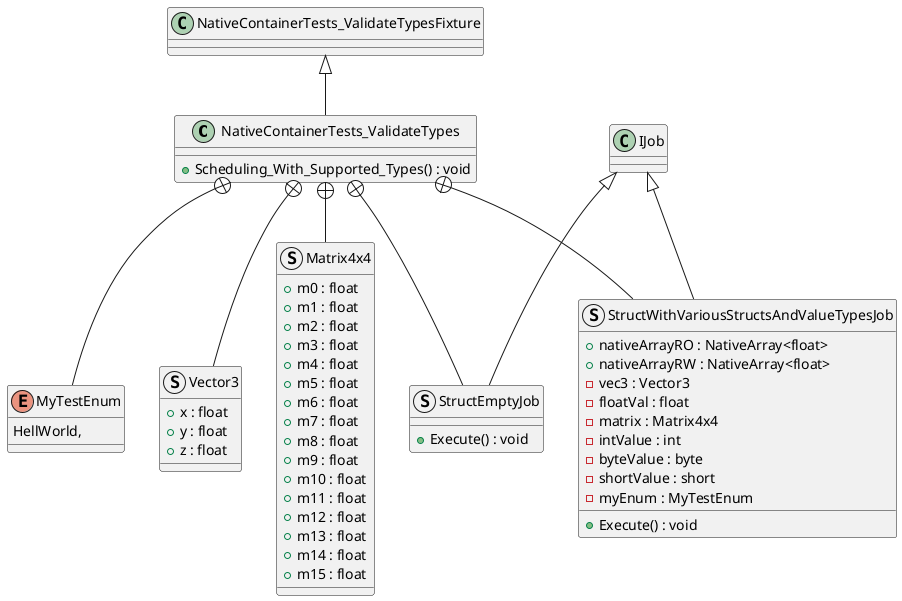@startuml
class NativeContainerTests_ValidateTypes {
    + Scheduling_With_Supported_Types() : void
}
enum MyTestEnum {
    HellWorld,
}
struct Vector3 {
    + x : float
    + y : float
    + z : float
}
struct Matrix4x4 {
    + m0 : float
    + m1 : float
    + m2 : float
    + m3 : float
    + m4 : float
    + m5 : float
    + m6 : float
    + m7 : float
    + m8 : float
    + m9 : float
    + m10 : float
    + m11 : float
    + m12 : float
    + m13 : float
    + m14 : float
    + m15 : float
}
struct StructWithVariousStructsAndValueTypesJob {
    + nativeArrayRO : NativeArray<float>
    + nativeArrayRW : NativeArray<float>
    - vec3 : Vector3
    - floatVal : float
    - matrix : Matrix4x4
    - intValue : int
    - byteValue : byte
    - shortValue : short
    - myEnum : MyTestEnum
    + Execute() : void
}
struct StructEmptyJob {
    + Execute() : void
}
NativeContainerTests_ValidateTypesFixture <|-- NativeContainerTests_ValidateTypes
NativeContainerTests_ValidateTypes +-- MyTestEnum
NativeContainerTests_ValidateTypes +-- Vector3
NativeContainerTests_ValidateTypes +-- Matrix4x4
NativeContainerTests_ValidateTypes +-- StructWithVariousStructsAndValueTypesJob
IJob <|-- StructWithVariousStructsAndValueTypesJob
NativeContainerTests_ValidateTypes +-- StructEmptyJob
IJob <|-- StructEmptyJob
@enduml
